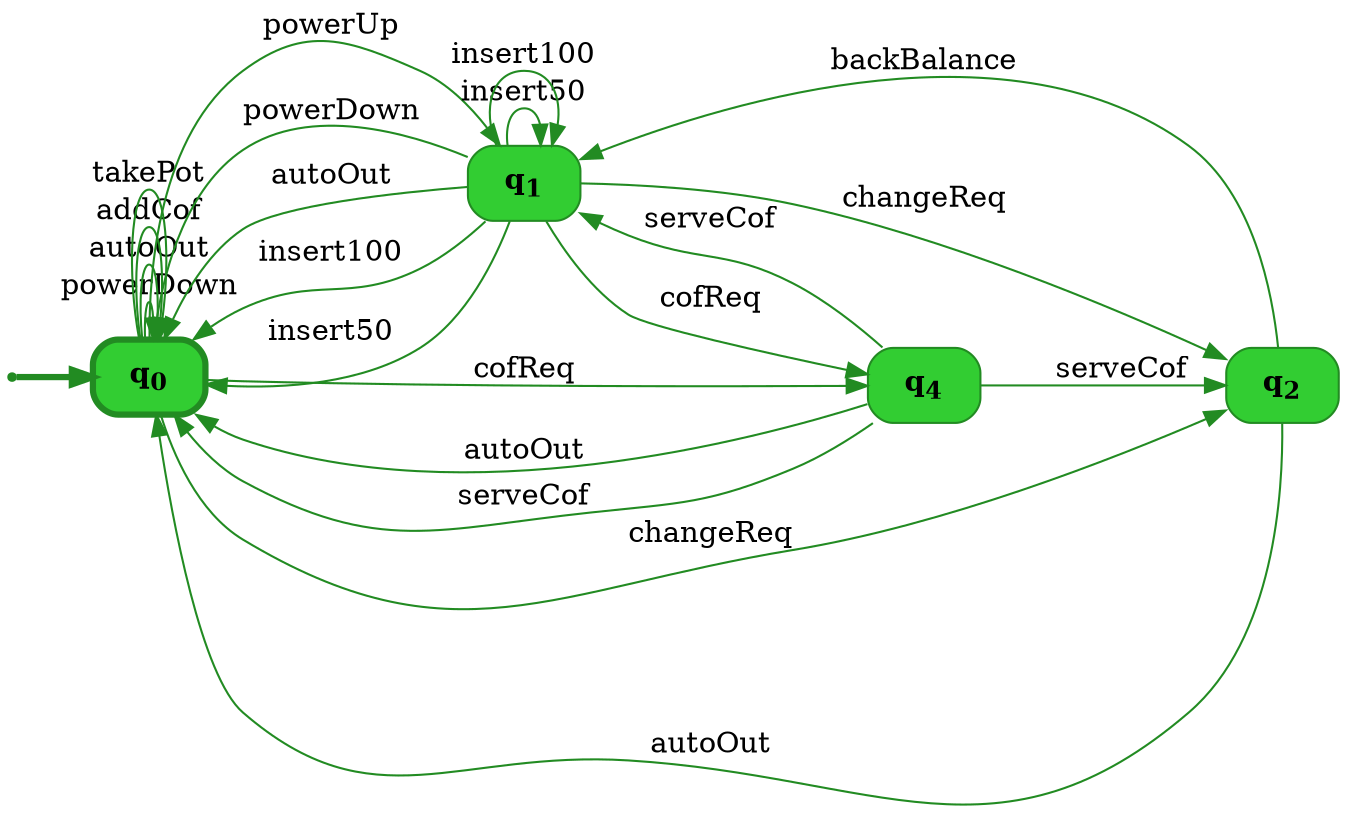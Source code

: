 digraph g {

	rankdir="LR"

	__invisible__[shape="point", color="forestgreen"]
	q0[label=<<b>q<sub>0</sub></b>>, shape="box", style="rounded, filled", fillcolor="limegreen", color="forestgreen", penwidth=3] // Initial
	q1[label=<<b>q<sub>1</sub></b>>, shape="box", style="rounded, filled", fillcolor="limegreen", color="forestgreen"]
	q4[label=<<b>q<sub>4</sub></b>>, shape="box", style="rounded, filled", fillcolor="limegreen", color="forestgreen"]
	q2[label=<<b>q<sub>2</sub></b>>, shape="box", style="rounded, filled", fillcolor="limegreen", color="forestgreen"]

	__invisible__ -> q0[penwidth=3, color="forestgreen"]
	q0 -> q1[label=<powerUp>, color="forestgreen"]
	q1 -> q1[label=<insert50>, color="forestgreen"]
	q1 -> q1[label=<insert100>, color="forestgreen"]
	q1 -> q0[label=<powerDown>, color="forestgreen"]
	q1 -> q0[label=<autoOut>, color="forestgreen"]
	q1 -> q4[label=<cofReq>, color="forestgreen"]
	q4 -> q0[label=<autoOut>, color="forestgreen"]
	q4 -> q1[label=<serveCof>, color="forestgreen"]
	q4 -> q2[label=<serveCof>, color="forestgreen"]
	q2 -> q0[label=<autoOut>, color="forestgreen"]
	q2 -> q1[label=<backBalance>, color="forestgreen"]
	q4 -> q0[label=<serveCof>, color="forestgreen"]
	q1 -> q2[label=<changeReq>, color="forestgreen"]
	q1 -> q0[label=<insert100>, color="forestgreen"]
	q1 -> q0[label=<insert50>, color="forestgreen"]
	q0 -> q0[label=<powerDown>, color="forestgreen"]
	q0 -> q0[label=<autoOut>, color="forestgreen"]
	q0 -> q4[label=<cofReq>, color="forestgreen"]
	q0 -> q2[label=<changeReq>, color="forestgreen"]
	q0 -> q0[label=<addCof>, color="forestgreen"]
	q0 -> q0[label=<takePot>, color="forestgreen"]

}
